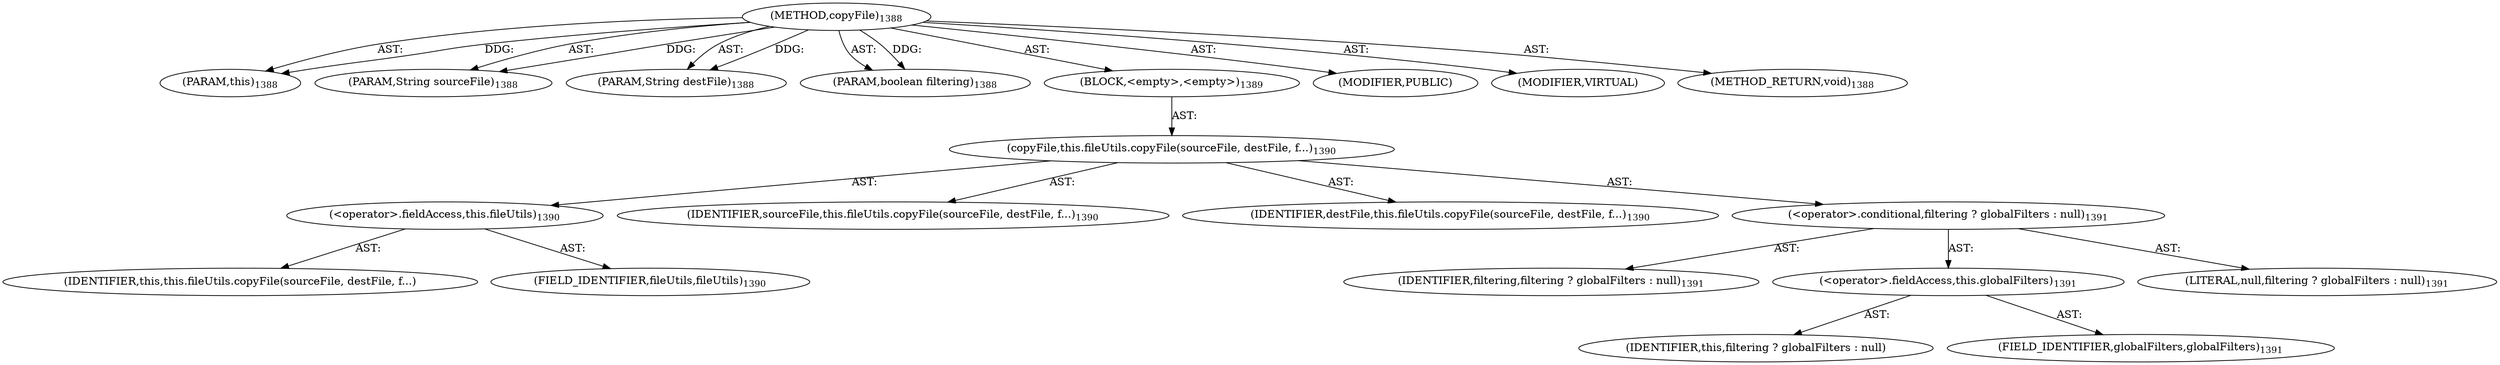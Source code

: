 digraph "copyFile" {  
"111669149766" [label = <(METHOD,copyFile)<SUB>1388</SUB>> ]
"115964117146" [label = <(PARAM,this)<SUB>1388</SUB>> ]
"115964117147" [label = <(PARAM,String sourceFile)<SUB>1388</SUB>> ]
"115964117148" [label = <(PARAM,String destFile)<SUB>1388</SUB>> ]
"115964117149" [label = <(PARAM,boolean filtering)<SUB>1388</SUB>> ]
"25769803912" [label = <(BLOCK,&lt;empty&gt;,&lt;empty&gt;)<SUB>1389</SUB>> ]
"30064771562" [label = <(copyFile,this.fileUtils.copyFile(sourceFile, destFile, f...)<SUB>1390</SUB>> ]
"30064771563" [label = <(&lt;operator&gt;.fieldAccess,this.fileUtils)<SUB>1390</SUB>> ]
"68719477240" [label = <(IDENTIFIER,this,this.fileUtils.copyFile(sourceFile, destFile, f...)> ]
"55834574938" [label = <(FIELD_IDENTIFIER,fileUtils,fileUtils)<SUB>1390</SUB>> ]
"68719477241" [label = <(IDENTIFIER,sourceFile,this.fileUtils.copyFile(sourceFile, destFile, f...)<SUB>1390</SUB>> ]
"68719477242" [label = <(IDENTIFIER,destFile,this.fileUtils.copyFile(sourceFile, destFile, f...)<SUB>1390</SUB>> ]
"30064771564" [label = <(&lt;operator&gt;.conditional,filtering ? globalFilters : null)<SUB>1391</SUB>> ]
"68719477243" [label = <(IDENTIFIER,filtering,filtering ? globalFilters : null)<SUB>1391</SUB>> ]
"30064771565" [label = <(&lt;operator&gt;.fieldAccess,this.globalFilters)<SUB>1391</SUB>> ]
"68719477244" [label = <(IDENTIFIER,this,filtering ? globalFilters : null)> ]
"55834574939" [label = <(FIELD_IDENTIFIER,globalFilters,globalFilters)<SUB>1391</SUB>> ]
"90194313296" [label = <(LITERAL,null,filtering ? globalFilters : null)<SUB>1391</SUB>> ]
"133143986363" [label = <(MODIFIER,PUBLIC)> ]
"133143986364" [label = <(MODIFIER,VIRTUAL)> ]
"128849018950" [label = <(METHOD_RETURN,void)<SUB>1388</SUB>> ]
  "111669149766" -> "115964117146"  [ label = "AST: "] 
  "111669149766" -> "115964117147"  [ label = "AST: "] 
  "111669149766" -> "115964117148"  [ label = "AST: "] 
  "111669149766" -> "115964117149"  [ label = "AST: "] 
  "111669149766" -> "25769803912"  [ label = "AST: "] 
  "111669149766" -> "133143986363"  [ label = "AST: "] 
  "111669149766" -> "133143986364"  [ label = "AST: "] 
  "111669149766" -> "128849018950"  [ label = "AST: "] 
  "25769803912" -> "30064771562"  [ label = "AST: "] 
  "30064771562" -> "30064771563"  [ label = "AST: "] 
  "30064771562" -> "68719477241"  [ label = "AST: "] 
  "30064771562" -> "68719477242"  [ label = "AST: "] 
  "30064771562" -> "30064771564"  [ label = "AST: "] 
  "30064771563" -> "68719477240"  [ label = "AST: "] 
  "30064771563" -> "55834574938"  [ label = "AST: "] 
  "30064771564" -> "68719477243"  [ label = "AST: "] 
  "30064771564" -> "30064771565"  [ label = "AST: "] 
  "30064771564" -> "90194313296"  [ label = "AST: "] 
  "30064771565" -> "68719477244"  [ label = "AST: "] 
  "30064771565" -> "55834574939"  [ label = "AST: "] 
  "111669149766" -> "115964117146"  [ label = "DDG: "] 
  "111669149766" -> "115964117147"  [ label = "DDG: "] 
  "111669149766" -> "115964117148"  [ label = "DDG: "] 
  "111669149766" -> "115964117149"  [ label = "DDG: "] 
}
